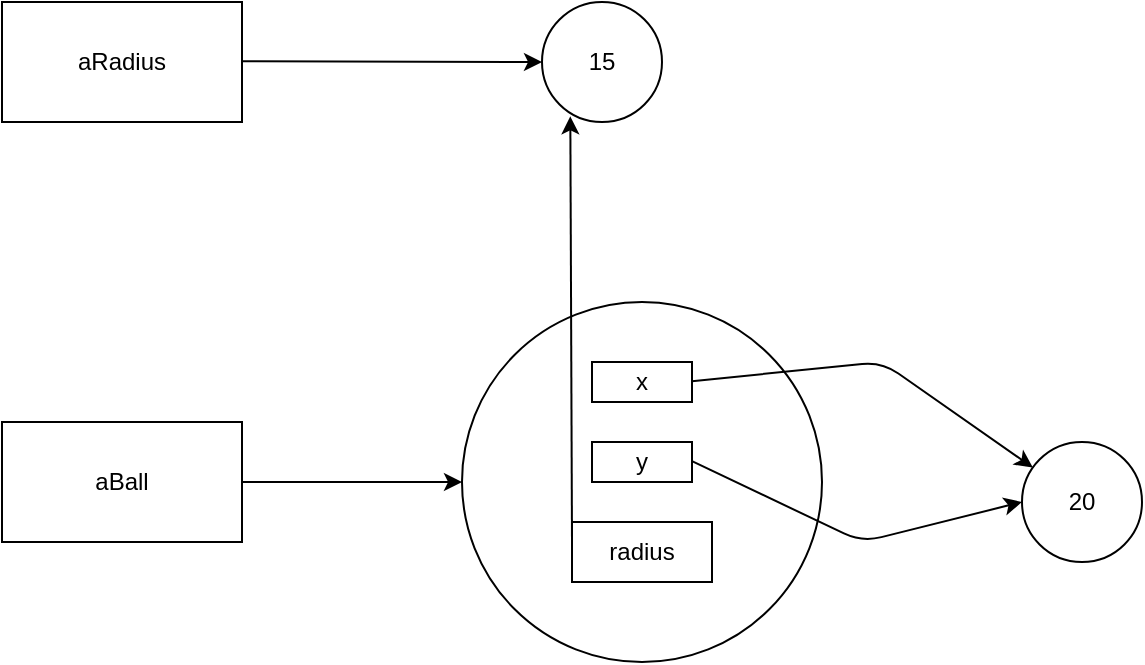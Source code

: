 <mxfile version="14.4.9" type="github">
  <diagram id="169wusdLx2UsNtBI0LI1" name="Page-1">
    <mxGraphModel dx="1185" dy="647" grid="1" gridSize="10" guides="1" tooltips="1" connect="1" arrows="1" fold="1" page="1" pageScale="1" pageWidth="827" pageHeight="1169" math="0" shadow="0">
      <root>
        <mxCell id="0" />
        <mxCell id="1" parent="0" />
        <mxCell id="I1jJI254r9qA3dTOutij-1" value="aRadius" style="rounded=0;whiteSpace=wrap;html=1;" vertex="1" parent="1">
          <mxGeometry x="100" y="160" width="120" height="60" as="geometry" />
        </mxCell>
        <mxCell id="I1jJI254r9qA3dTOutij-2" value="aBall" style="rounded=0;whiteSpace=wrap;html=1;" vertex="1" parent="1">
          <mxGeometry x="100" y="370" width="120" height="60" as="geometry" />
        </mxCell>
        <mxCell id="I1jJI254r9qA3dTOutij-3" value="" style="ellipse;whiteSpace=wrap;html=1;aspect=fixed;" vertex="1" parent="1">
          <mxGeometry x="330" y="310" width="180" height="180" as="geometry" />
        </mxCell>
        <mxCell id="I1jJI254r9qA3dTOutij-4" value="x" style="rounded=0;whiteSpace=wrap;html=1;" vertex="1" parent="1">
          <mxGeometry x="395" y="340" width="50" height="20" as="geometry" />
        </mxCell>
        <mxCell id="I1jJI254r9qA3dTOutij-5" value="y" style="rounded=0;whiteSpace=wrap;html=1;" vertex="1" parent="1">
          <mxGeometry x="395" y="380" width="50" height="20" as="geometry" />
        </mxCell>
        <mxCell id="I1jJI254r9qA3dTOutij-6" style="edgeStyle=orthogonalEdgeStyle;rounded=0;orthogonalLoop=1;jettySize=auto;html=1;exitX=0.5;exitY=1;exitDx=0;exitDy=0;" edge="1" parent="1" source="I1jJI254r9qA3dTOutij-5" target="I1jJI254r9qA3dTOutij-5">
          <mxGeometry relative="1" as="geometry" />
        </mxCell>
        <mxCell id="I1jJI254r9qA3dTOutij-7" value="radius" style="rounded=0;whiteSpace=wrap;html=1;" vertex="1" parent="1">
          <mxGeometry x="385" y="420" width="70" height="30" as="geometry" />
        </mxCell>
        <mxCell id="I1jJI254r9qA3dTOutij-10" value="15" style="ellipse;whiteSpace=wrap;html=1;aspect=fixed;" vertex="1" parent="1">
          <mxGeometry x="370" y="160" width="60" height="60" as="geometry" />
        </mxCell>
        <mxCell id="I1jJI254r9qA3dTOutij-12" value="20" style="ellipse;whiteSpace=wrap;html=1;aspect=fixed;" vertex="1" parent="1">
          <mxGeometry x="610" y="380" width="60" height="60" as="geometry" />
        </mxCell>
        <mxCell id="I1jJI254r9qA3dTOutij-13" value="" style="endArrow=classic;html=1;entryX=0;entryY=0.5;entryDx=0;entryDy=0;" edge="1" parent="1" target="I1jJI254r9qA3dTOutij-3">
          <mxGeometry width="50" height="50" relative="1" as="geometry">
            <mxPoint x="220" y="400" as="sourcePoint" />
            <mxPoint x="270" y="350" as="targetPoint" />
          </mxGeometry>
        </mxCell>
        <mxCell id="I1jJI254r9qA3dTOutij-14" value="" style="endArrow=classic;html=1;entryX=0;entryY=0.5;entryDx=0;entryDy=0;" edge="1" parent="1" target="I1jJI254r9qA3dTOutij-10">
          <mxGeometry width="50" height="50" relative="1" as="geometry">
            <mxPoint x="220" y="189.58" as="sourcePoint" />
            <mxPoint x="330" y="189.58" as="targetPoint" />
          </mxGeometry>
        </mxCell>
        <mxCell id="I1jJI254r9qA3dTOutij-15" value="" style="endArrow=classic;html=1;" edge="1" parent="1" target="I1jJI254r9qA3dTOutij-12">
          <mxGeometry width="50" height="50" relative="1" as="geometry">
            <mxPoint x="445" y="349.58" as="sourcePoint" />
            <mxPoint x="610" y="290.0" as="targetPoint" />
            <Array as="points">
              <mxPoint x="540" y="340" />
            </Array>
          </mxGeometry>
        </mxCell>
        <mxCell id="I1jJI254r9qA3dTOutij-16" value="" style="endArrow=classic;html=1;entryX=0;entryY=0.5;entryDx=0;entryDy=0;" edge="1" parent="1" target="I1jJI254r9qA3dTOutij-12">
          <mxGeometry width="50" height="50" relative="1" as="geometry">
            <mxPoint x="445" y="389.58" as="sourcePoint" />
            <mxPoint x="555" y="389.58" as="targetPoint" />
            <Array as="points">
              <mxPoint x="530" y="430" />
            </Array>
          </mxGeometry>
        </mxCell>
        <mxCell id="I1jJI254r9qA3dTOutij-17" value="" style="endArrow=classic;html=1;entryX=0.236;entryY=0.953;entryDx=0;entryDy=0;entryPerimeter=0;" edge="1" parent="1" target="I1jJI254r9qA3dTOutij-10">
          <mxGeometry width="50" height="50" relative="1" as="geometry">
            <mxPoint x="385" y="430" as="sourcePoint" />
            <mxPoint x="495" y="430" as="targetPoint" />
          </mxGeometry>
        </mxCell>
      </root>
    </mxGraphModel>
  </diagram>
</mxfile>
